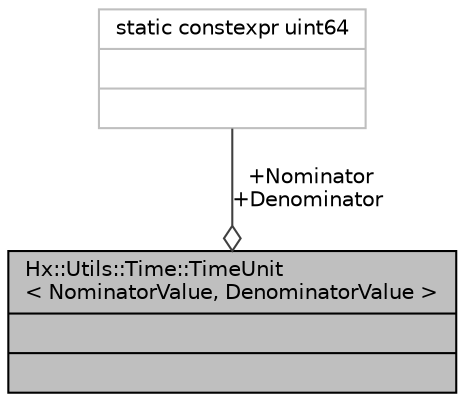digraph "Hx::Utils::Time::TimeUnit&lt; NominatorValue, DenominatorValue &gt;"
{
  edge [fontname="Helvetica",fontsize="10",labelfontname="Helvetica",labelfontsize="10"];
  node [fontname="Helvetica",fontsize="10",shape=record];
  Node1 [label="{Hx::Utils::Time::TimeUnit\l\< NominatorValue, DenominatorValue \>\n||}",height=0.2,width=0.4,color="black", fillcolor="grey75", style="filled", fontcolor="black"];
  Node2 -> Node1 [color="grey25",fontsize="10",style="solid",label=" +Nominator\n+Denominator" ,arrowhead="odiamond",fontname="Helvetica"];
  Node2 [label="{static constexpr uint64\n||}",height=0.2,width=0.4,color="grey75", fillcolor="white", style="filled"];
}
